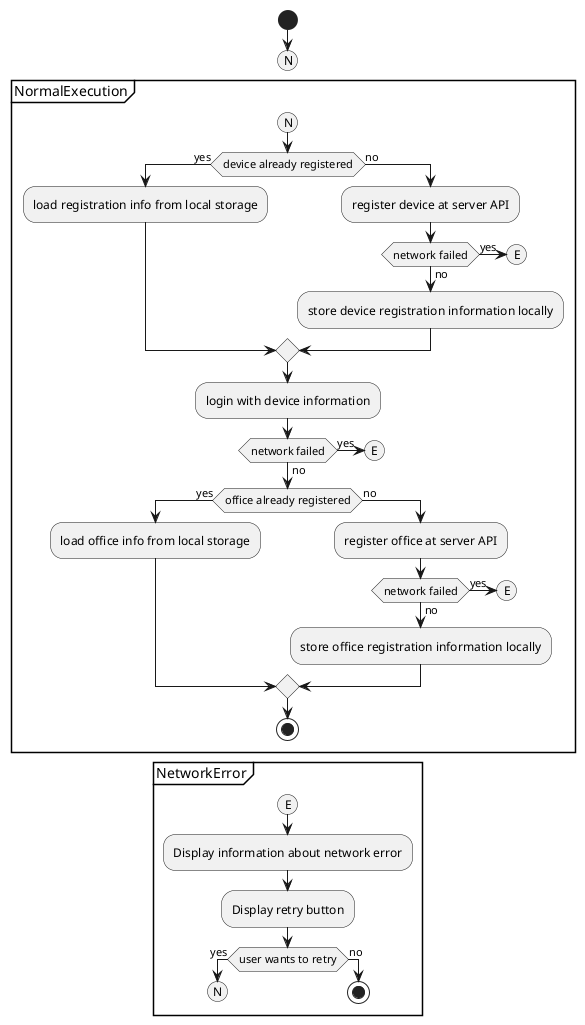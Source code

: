 @startuml
start
(N)
detach
partition NormalExecution {
  (N)
  if (device already registered) then (yes)
    :load registration info from local storage;
  else (no)
    :register device at server API;
    if (network failed) then (yes)
      (E)
      detach
    else (no)
      :store device registration information locally;
    endif
  endif
  :login with device information;
  if (network failed) then (yes)
    (E)
    detach
  else (no)
    if (office already registered) then (yes)
      :load office info from local storage;
    else (no)
      :register office at server API;
      if (network failed) then (yes)
        (E)
        detach
      else (no)
        :store office registration information locally;
      endif
    endif
  endif
  stop
}

partition NetworkError {
  (E)
  :Display information about network error;
  :Display retry button;
  if (user wants to retry) then (yes)
    (N)
    detach
  else (no)
    stop
  endif
}
@enduml
